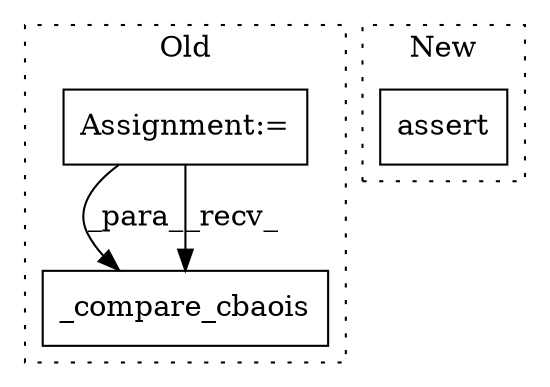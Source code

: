 digraph G {
subgraph cluster0 {
1 [label="_compare_cbaois" a="32" s="67323,67356" l="16,1" shape="box"];
3 [label="Assignment:=" a="7" s="67096" l="3" shape="box"];
label = "Old";
style="dotted";
}
subgraph cluster1 {
2 [label="assert" a="32" s="65329,65369" l="20,1" shape="box"];
label = "New";
style="dotted";
}
3 -> 1 [label="_para_"];
3 -> 1 [label="_recv_"];
}